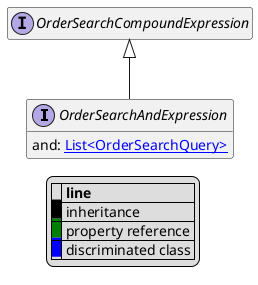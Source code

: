 @startuml

hide empty fields
hide empty methods
legend
|= |= line |
|<back:black>   </back>| inheritance |
|<back:green>   </back>| property reference |
|<back:blue>   </back>| discriminated class |
endlegend
interface OrderSearchAndExpression [[OrderSearchAndExpression.svg]] extends OrderSearchCompoundExpression {
    and: [[OrderSearchQuery.svg List<OrderSearchQuery>]]
}
interface OrderSearchCompoundExpression [[OrderSearchCompoundExpression.svg]]  {
}





@enduml
